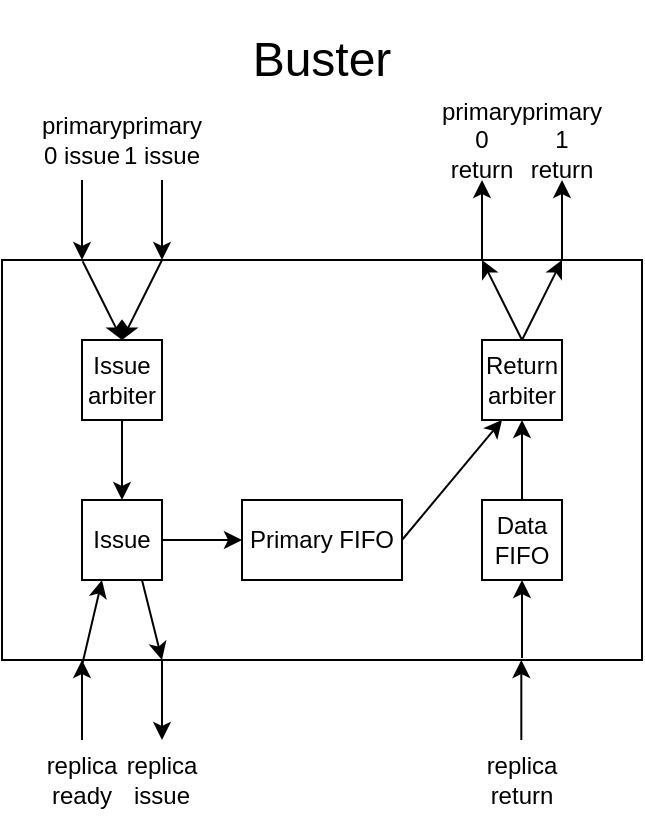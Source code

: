 <mxfile version="12.6.5" type="device"><diagram id="JrbNQcFPVXr1DTUYDesh" name="Page-1"><mxGraphModel dx="979" dy="598" grid="1" gridSize="10" guides="1" tooltips="1" connect="1" arrows="1" fold="1" page="1" pageScale="1" pageWidth="850" pageHeight="1100" math="0" shadow="0"><root><mxCell id="0"/><mxCell id="1" parent="0"/><mxCell id="adXtuoYgLVTf7_4XwTnq-1" value="" style="rounded=0;whiteSpace=wrap;html=1;" vertex="1" parent="1"><mxGeometry x="40" y="160" width="320" height="200" as="geometry"/></mxCell><mxCell id="adXtuoYgLVTf7_4XwTnq-4" value="&lt;h1&gt;&lt;span style=&quot;font-weight: normal&quot;&gt;Buster&lt;/span&gt;&lt;/h1&gt;" style="text;html=1;strokeColor=none;fillColor=none;spacing=5;spacingTop=-20;whiteSpace=wrap;overflow=hidden;rounded=0;align=center;" vertex="1" parent="1"><mxGeometry x="160" y="40" width="80" height="40" as="geometry"/></mxCell><mxCell id="adXtuoYgLVTf7_4XwTnq-6" value="" style="endArrow=classic;html=1;entryX=0.25;entryY=0;entryDx=0;entryDy=0;" edge="1" parent="1"><mxGeometry width="50" height="50" relative="1" as="geometry"><mxPoint x="120" y="120" as="sourcePoint"/><mxPoint x="120" y="160" as="targetPoint"/></mxGeometry></mxCell><mxCell id="adXtuoYgLVTf7_4XwTnq-12" value="Primary FIFO" style="rounded=0;whiteSpace=wrap;html=1;" vertex="1" parent="1"><mxGeometry x="160" y="280" width="80" height="40" as="geometry"/></mxCell><mxCell id="adXtuoYgLVTf7_4XwTnq-13" value="" style="endArrow=classic;html=1;entryX=0.25;entryY=0;entryDx=0;entryDy=0;" edge="1" parent="1"><mxGeometry width="50" height="50" relative="1" as="geometry"><mxPoint x="80" y="120" as="sourcePoint"/><mxPoint x="80.0" y="160" as="targetPoint"/></mxGeometry></mxCell><mxCell id="adXtuoYgLVTf7_4XwTnq-14" value="Data FIFO" style="rounded=0;whiteSpace=wrap;html=1;" vertex="1" parent="1"><mxGeometry x="280" y="280" width="40" height="40" as="geometry"/></mxCell><mxCell id="adXtuoYgLVTf7_4XwTnq-15" value="Issue arbiter" style="rounded=0;whiteSpace=wrap;html=1;" vertex="1" parent="1"><mxGeometry x="80" y="200" width="40" height="40" as="geometry"/></mxCell><mxCell id="adXtuoYgLVTf7_4XwTnq-16" value="Issue" style="rounded=0;whiteSpace=wrap;html=1;" vertex="1" parent="1"><mxGeometry x="80" y="280" width="40" height="40" as="geometry"/></mxCell><mxCell id="adXtuoYgLVTf7_4XwTnq-17" value="Return arbiter" style="rounded=0;whiteSpace=wrap;html=1;" vertex="1" parent="1"><mxGeometry x="280" y="200" width="40" height="40" as="geometry"/></mxCell><mxCell id="adXtuoYgLVTf7_4XwTnq-18" value="" style="endArrow=classic;html=1;exitX=0.126;exitY=0.003;exitDx=0;exitDy=0;exitPerimeter=0;entryX=0.5;entryY=0;entryDx=0;entryDy=0;" edge="1" parent="1" source="adXtuoYgLVTf7_4XwTnq-1" target="adXtuoYgLVTf7_4XwTnq-15"><mxGeometry width="50" height="50" relative="1" as="geometry"><mxPoint x="-70" y="170" as="sourcePoint"/><mxPoint x="-20" y="120" as="targetPoint"/></mxGeometry></mxCell><mxCell id="adXtuoYgLVTf7_4XwTnq-19" value="" style="endArrow=classic;html=1;exitX=0.25;exitY=0;exitDx=0;exitDy=0;entryX=0.5;entryY=0;entryDx=0;entryDy=0;" edge="1" parent="1" source="adXtuoYgLVTf7_4XwTnq-1" target="adXtuoYgLVTf7_4XwTnq-15"><mxGeometry width="50" height="50" relative="1" as="geometry"><mxPoint x="430" y="140" as="sourcePoint"/><mxPoint x="480" y="90" as="targetPoint"/></mxGeometry></mxCell><mxCell id="adXtuoYgLVTf7_4XwTnq-20" value="" style="endArrow=classic;html=1;exitX=0.5;exitY=1;exitDx=0;exitDy=0;entryX=0.5;entryY=0;entryDx=0;entryDy=0;" edge="1" parent="1" source="adXtuoYgLVTf7_4XwTnq-15" target="adXtuoYgLVTf7_4XwTnq-16"><mxGeometry width="50" height="50" relative="1" as="geometry"><mxPoint x="-80" y="220" as="sourcePoint"/><mxPoint x="-30" y="170" as="targetPoint"/></mxGeometry></mxCell><mxCell id="adXtuoYgLVTf7_4XwTnq-25" value="primary 0 issue" style="text;html=1;strokeColor=none;fillColor=none;align=center;verticalAlign=middle;whiteSpace=wrap;rounded=0;" vertex="1" parent="1"><mxGeometry x="60" y="80" width="40" height="40" as="geometry"/></mxCell><mxCell id="adXtuoYgLVTf7_4XwTnq-26" value="primary 1 issue" style="text;html=1;strokeColor=none;fillColor=none;align=center;verticalAlign=middle;whiteSpace=wrap;rounded=0;" vertex="1" parent="1"><mxGeometry x="100" y="80" width="40" height="40" as="geometry"/></mxCell><mxCell id="adXtuoYgLVTf7_4XwTnq-27" value="" style="endArrow=none;html=1;startArrow=classic;startFill=1;endFill=0;" edge="1" parent="1"><mxGeometry width="50" height="50" relative="1" as="geometry"><mxPoint x="80" y="360" as="sourcePoint"/><mxPoint x="80" y="400" as="targetPoint"/></mxGeometry></mxCell><mxCell id="adXtuoYgLVTf7_4XwTnq-28" value="replica issue" style="text;html=1;strokeColor=none;fillColor=none;align=center;verticalAlign=middle;whiteSpace=wrap;rounded=0;" vertex="1" parent="1"><mxGeometry x="100" y="400" width="40" height="40" as="geometry"/></mxCell><mxCell id="adXtuoYgLVTf7_4XwTnq-29" value="" style="endArrow=none;html=1;entryX=0.25;entryY=1;entryDx=0;entryDy=0;startArrow=classic;startFill=1;endFill=0;" edge="1" parent="1" target="adXtuoYgLVTf7_4XwTnq-1"><mxGeometry width="50" height="50" relative="1" as="geometry"><mxPoint x="120" y="400" as="sourcePoint"/><mxPoint x="160" y="420" as="targetPoint"/></mxGeometry></mxCell><mxCell id="adXtuoYgLVTf7_4XwTnq-31" value="" style="endArrow=none;html=1;exitX=0.25;exitY=1;exitDx=0;exitDy=0;entryX=0.75;entryY=1;entryDx=0;entryDy=0;startArrow=classic;startFill=1;endFill=0;" edge="1" parent="1" source="adXtuoYgLVTf7_4XwTnq-1" target="adXtuoYgLVTf7_4XwTnq-16"><mxGeometry width="50" height="50" relative="1" as="geometry"><mxPoint y="530" as="sourcePoint"/><mxPoint x="50" y="480" as="targetPoint"/></mxGeometry></mxCell><mxCell id="adXtuoYgLVTf7_4XwTnq-32" value="" style="endArrow=none;html=1;exitX=0.25;exitY=1;exitDx=0;exitDy=0;entryX=0.126;entryY=1.007;entryDx=0;entryDy=0;entryPerimeter=0;endFill=0;startArrow=classic;startFill=1;" edge="1" parent="1" source="adXtuoYgLVTf7_4XwTnq-16" target="adXtuoYgLVTf7_4XwTnq-1"><mxGeometry width="50" height="50" relative="1" as="geometry"><mxPoint x="-70" y="370" as="sourcePoint"/><mxPoint x="-20" y="320" as="targetPoint"/></mxGeometry></mxCell><mxCell id="adXtuoYgLVTf7_4XwTnq-34" value="" style="endArrow=classic;html=1;exitX=1;exitY=0.5;exitDx=0;exitDy=0;entryX=0;entryY=0.5;entryDx=0;entryDy=0;" edge="1" parent="1" source="adXtuoYgLVTf7_4XwTnq-16" target="adXtuoYgLVTf7_4XwTnq-12"><mxGeometry width="50" height="50" relative="1" as="geometry"><mxPoint x="-80" y="330" as="sourcePoint"/><mxPoint x="-30" y="280" as="targetPoint"/></mxGeometry></mxCell><mxCell id="adXtuoYgLVTf7_4XwTnq-35" value="" style="endArrow=none;html=1;startArrow=classic;startFill=1;endFill=0;" edge="1" parent="1"><mxGeometry width="50" height="50" relative="1" as="geometry"><mxPoint x="299.66" y="360" as="sourcePoint"/><mxPoint x="299.66" y="400" as="targetPoint"/></mxGeometry></mxCell><mxCell id="adXtuoYgLVTf7_4XwTnq-36" value="replica ready" style="text;html=1;strokeColor=none;fillColor=none;align=center;verticalAlign=middle;whiteSpace=wrap;rounded=0;" vertex="1" parent="1"><mxGeometry x="60" y="400" width="40" height="40" as="geometry"/></mxCell><mxCell id="adXtuoYgLVTf7_4XwTnq-37" value="replica return" style="text;html=1;strokeColor=none;fillColor=none;align=center;verticalAlign=middle;whiteSpace=wrap;rounded=0;" vertex="1" parent="1"><mxGeometry x="280" y="400" width="40" height="40" as="geometry"/></mxCell><mxCell id="adXtuoYgLVTf7_4XwTnq-38" value="" style="endArrow=classic;html=1;entryX=0.5;entryY=1;entryDx=0;entryDy=0;" edge="1" parent="1" target="adXtuoYgLVTf7_4XwTnq-14"><mxGeometry width="50" height="50" relative="1" as="geometry"><mxPoint x="300" y="359" as="sourcePoint"/><mxPoint x="-50" y="290" as="targetPoint"/></mxGeometry></mxCell><mxCell id="adXtuoYgLVTf7_4XwTnq-39" value="" style="endArrow=classic;html=1;exitX=1;exitY=0.5;exitDx=0;exitDy=0;entryX=0.25;entryY=1;entryDx=0;entryDy=0;" edge="1" parent="1" source="adXtuoYgLVTf7_4XwTnq-12" target="adXtuoYgLVTf7_4XwTnq-17"><mxGeometry width="50" height="50" relative="1" as="geometry"><mxPoint x="-60" y="310" as="sourcePoint"/><mxPoint x="-10" y="260" as="targetPoint"/></mxGeometry></mxCell><mxCell id="adXtuoYgLVTf7_4XwTnq-40" value="" style="endArrow=classic;html=1;exitX=0.5;exitY=0;exitDx=0;exitDy=0;entryX=0.5;entryY=1;entryDx=0;entryDy=0;" edge="1" parent="1" source="adXtuoYgLVTf7_4XwTnq-14" target="adXtuoYgLVTf7_4XwTnq-17"><mxGeometry width="50" height="50" relative="1" as="geometry"><mxPoint x="-70" y="280" as="sourcePoint"/><mxPoint x="-20" y="230" as="targetPoint"/></mxGeometry></mxCell><mxCell id="adXtuoYgLVTf7_4XwTnq-41" value="" style="endArrow=none;html=1;entryX=0.25;entryY=0;entryDx=0;entryDy=0;endFill=0;startArrow=classic;startFill=1;" edge="1" parent="1"><mxGeometry width="50" height="50" relative="1" as="geometry"><mxPoint x="320" y="120" as="sourcePoint"/><mxPoint x="320" y="160" as="targetPoint"/></mxGeometry></mxCell><mxCell id="adXtuoYgLVTf7_4XwTnq-42" value="" style="endArrow=none;html=1;entryX=0.25;entryY=0;entryDx=0;entryDy=0;startArrow=classic;startFill=1;endFill=0;" edge="1" parent="1"><mxGeometry width="50" height="50" relative="1" as="geometry"><mxPoint x="280" y="120" as="sourcePoint"/><mxPoint x="280.0" y="160" as="targetPoint"/></mxGeometry></mxCell><mxCell id="adXtuoYgLVTf7_4XwTnq-43" value="primary 0 return" style="text;html=1;strokeColor=none;fillColor=none;align=center;verticalAlign=middle;whiteSpace=wrap;rounded=0;" vertex="1" parent="1"><mxGeometry x="260" y="80" width="40" height="40" as="geometry"/></mxCell><mxCell id="adXtuoYgLVTf7_4XwTnq-44" value="primary 1 return" style="text;html=1;strokeColor=none;fillColor=none;align=center;verticalAlign=middle;whiteSpace=wrap;rounded=0;" vertex="1" parent="1"><mxGeometry x="300" y="80" width="40" height="40" as="geometry"/></mxCell><mxCell id="adXtuoYgLVTf7_4XwTnq-45" value="" style="endArrow=classic;startArrow=none;html=1;exitX=0.5;exitY=0;exitDx=0;exitDy=0;entryX=0.75;entryY=0;entryDx=0;entryDy=0;startFill=0;" edge="1" parent="1" source="adXtuoYgLVTf7_4XwTnq-17" target="adXtuoYgLVTf7_4XwTnq-1"><mxGeometry width="50" height="50" relative="1" as="geometry"><mxPoint x="-70" y="210" as="sourcePoint"/><mxPoint x="-20" y="160" as="targetPoint"/></mxGeometry></mxCell><mxCell id="adXtuoYgLVTf7_4XwTnq-46" value="" style="endArrow=classic;html=1;" edge="1" parent="1"><mxGeometry width="50" height="50" relative="1" as="geometry"><mxPoint x="300" y="200" as="sourcePoint"/><mxPoint x="320" y="160" as="targetPoint"/></mxGeometry></mxCell></root></mxGraphModel></diagram></mxfile>